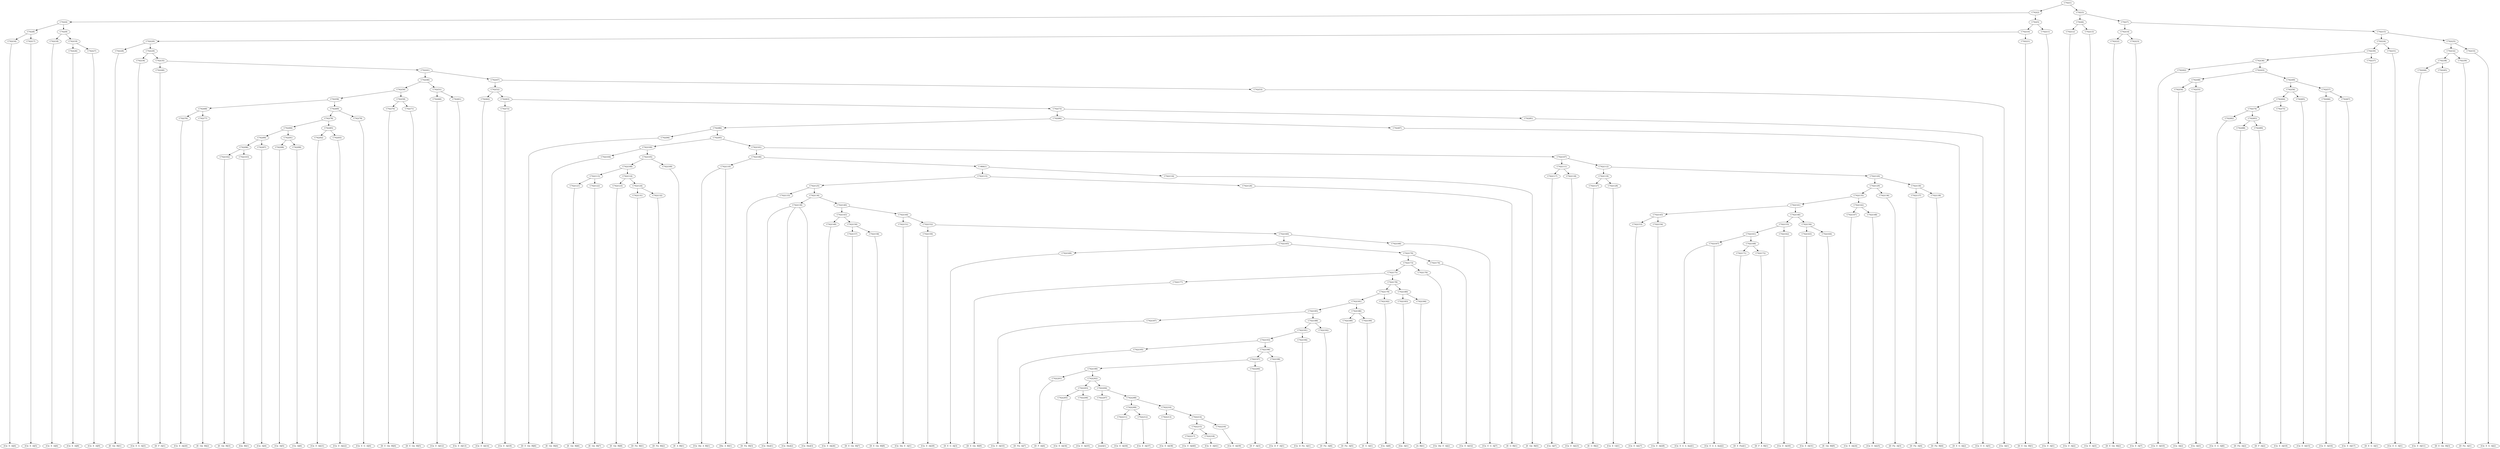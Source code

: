 digraph sample{
"C742(1)"->"C742(2)"
"C742(1)"->"C742(3)"
"C742(2)"->"C742(4)"
"C742(2)"->"C742(5)"
"C742(3)"->"C742(6)"
"C742(3)"->"C742(7)"
"C742(4)"->"C742(8)"
"C742(4)"->"C742(9)"
"C742(5)"->"C742(10)"
"C742(5)"->"C742(11)"
"C742(6)"->"C742(12)"
"C742(6)"->"C742(13)"
"C742(7)"->"C742(14)"
"C742(7)"->"C742(15)"
"C742(8)"->"C742(16)"
"C742(8)"->"C742(17)"
"C742(9)"->"C742(18)"
"C742(9)"->"C742(19)"
"C742(10)"->"C742(20)"
"C742(10)"->"C742(21)"
"C742(11)"->"[Cis  E  A](1)"
"C742(12)"->"[Cis  E  A](2)"
"C742(13)"->"[Cis  E  A](3)"
"C742(14)"->"C742(22)"
"C742(14)"->"C742(23)"
"C742(15)"->"C742(24)"
"C742(15)"->"C742(25)"
"C742(16)"->"[Cis  E  A](4)"
"C742(17)"->"[Cis  E  A](5)"
"C742(18)"->"[Cis  E  A](6)"
"C742(19)"->"C742(26)"
"C742(19)"->"C742(27)"
"C742(20)"->"C742(28)"
"C742(20)"->"C742(29)"
"C742(21)"->"[D  E  Gis  B](1)"
"C742(22)"->"[D  E  Gis  B](2)"
"C742(23)"->"[Cis  E  A](7)"
"C742(24)"->"C742(30)"
"C742(24)"->"C742(31)"
"C742(25)"->"C742(32)"
"C742(25)"->"C742(33)"
"C742(26)"->"[Cis  E  A](8)"
"C742(27)"->"[Cis  E  A](9)"
"C742(28)"->"[E  Gis  B](1)"
"C742(29)"->"C742(34)"
"C742(29)"->"C742(35)"
"C742(30)"->"C742(36)"
"C742(30)"->"C742(37)"
"C742(31)"->"[Cis  E  G  A](1)"
"C742(32)"->"C742(38)"
"C742(32)"->"C742(39)"
"C742(33)"->"[Cis  E  G  A](2)"
"C742(34)"->"[Cis  E  G  A](3)"
"C742(35)"->"C742(40)"
"C742(35)"->"C742(41)"
"C742(36)"->"C742(42)"
"C742(36)"->"C742(43)"
"C742(37)"->"[D  E  G  A](1)"
"C742(38)"->"C742(44)"
"C742(38)"->"C742(45)"
"C742(39)"->"[D  Fis  A](1)"
"C742(40)"->"[D  F  A](1)"
"C742(41)"->"C742(46)"
"C742(41)"->"C742(47)"
"C742(42)"->"[Cis  E  A](10)"
"C742(43)"->"C742(48)"
"C742(43)"->"C742(49)"
"C742(44)"->"[Cis  E  A](11)"
"C742(45)"->"[D  E  Gis  B](3)"
"C742(46)"->"C742(50)"
"C742(46)"->"C742(51)"
"C742(47)"->"C742(52)"
"C742(47)"->"C742(53)"
"C742(48)"->"C742(54)"
"C742(48)"->"C742(55)"
"C742(49)"->"C742(56)"
"C742(49)"->"C742(57)"
"C742(50)"->"C742(58)"
"C742(50)"->"C742(59)"
"C742(51)"->"C742(60)"
"C742(51)"->"C742(61)"
"C742(52)"->"C742(62)"
"C742(52)"->"C742(63)"
"C742(53)"->"[Cis  A](1)"
"C742(54)"->"[Cis  A](2)"
"C742(55)"->"[Cis  A](3)"
"C742(56)"->"C742(64)"
"C742(56)"->"C742(65)"
"C742(57)"->"C742(66)"
"C742(57)"->"C742(67)"
"C742(58)"->"C742(68)"
"C742(58)"->"C742(69)"
"C742(59)"->"C742(70)"
"C742(59)"->"C742(71)"
"C742(60)"->"[Cis  E  A](12)"
"C742(61)"->"[Cis  E  A](13)"
"C742(62)"->"[Cis  E  A](14)"
"C742(63)"->"C742(72)"
"C742(63)"->"C742(73)"
"C742(64)"->"C742(74)"
"C742(64)"->"C742(75)"
"C742(65)"->"[Cis  E  A](15)"
"C742(66)"->"[Cis  E  A](16)"
"C742(67)"->"[Cis  E  A](17)"
"C742(68)"->"C742(76)"
"C742(68)"->"C742(77)"
"C742(69)"->"C742(78)"
"C742(69)"->"C742(79)"
"C742(70)"->"[D  E  Gis  B](4)"
"C742(71)"->"[D  E  Gis  B](5)"
"C742(72)"->"[Cis  E  A](18)"
"C742(73)"->"C742(80)"
"C742(73)"->"C742(81)"
"C742(74)"->"C742(82)"
"C742(74)"->"C742(83)"
"C742(75)"->"[Cis  E  A](19)"
"C742(76)"->"[Cis  E  A](20)"
"C742(77)"->"[E  Gis  B](2)"
"C742(78)"->"C742(84)"
"C742(78)"->"C742(85)"
"C742(79)"->"[Cis  E  G  A](4)"
"C742(80)"->"C742(86)"
"C742(80)"->"C742(87)"
"C742(81)"->"[Cis  E  G  A](5)"
"C742(82)"->"[Cis  E  G  A](6)"
"C742(83)"->"C742(88)"
"C742(83)"->"C742(89)"
"C742(84)"->"C742(90)"
"C742(84)"->"C742(91)"
"C742(85)"->"C742(92)"
"C742(85)"->"C742(93)"
"C742(86)"->"C742(94)"
"C742(86)"->"C742(95)"
"C742(87)"->"[D  E  G  A](2)"
"C742(88)"->"[D  Fis  A](2)"
"C742(89)"->"[D  F  A](2)"
"C742(90)"->"C742(96)"
"C742(90)"->"C742(97)"
"C742(91)"->"C742(98)"
"C742(91)"->"C742(99)"
"C742(92)"->"[Cis  E  A](21)"
"C742(93)"->"[Cis  E  A](22)"
"C742(94)"->"[D  E  Gis  B](6)"
"C742(95)"->"C742(100)"
"C742(95)"->"C742(101)"
"C742(96)"->"C742(102)"
"C742(96)"->"C742(103)"
"C742(97)"->"[Cis  A](4)"
"C742(98)"->"[Cis  A](5)"
"C742(99)"->"[Cis  A](6)"
"C742(100)"->"C742(104)"
"C742(100)"->"C742(105)"
"C742(101)"->"C742(106)"
"C742(101)"->"C742(107)"
"C742(102)"->"[E  Gis  B](3)"
"C742(103)"->"[Gis  B](1)"
"C742(104)"->"[E  Gis  B](4)"
"C742(105)"->"C742(108)"
"C742(105)"->"C742(109)"
"C742(106)"->"C742(110)"
"C742(106)"->"C-900(1)"
"C742(107)"->"C742(111)"
"C742(107)"->"C742(112)"
"C742(108)"->"C742(113)"
"C742(108)"->"C742(114)"
"C742(109)"->"[E  A  B](1)"
"C742(110)"->"[Cis  Dis  A  B](1)"
"C742(110)"->"[Dis  A  B](1)"
"C-900(1)"->"C742(115)"
"C-900(1)"->"C742(116)"
"C742(111)"->"C742(117)"
"C742(111)"->"C742(118)"
"C742(112)"->"C742(119)"
"C742(112)"->"C742(120)"
"C742(113)"->"C742(121)"
"C742(113)"->"C742(122)"
"C742(114)"->"C742(123)"
"C742(114)"->"C742(124)"
"C742(115)"->"C742(125)"
"C742(115)"->"C742(126)"
"C742(116)"->"[E  Gis  B](5)"
"C742(117)"->"[Cis  A](7)"
"C742(118)"->"[Cis  E  A](23)"
"C742(119)"->"C742(127)"
"C742(119)"->"C742(128)"
"C742(120)"->"C742(129)"
"C742(120)"->"C742(130)"
"C742(121)"->"[E  Gis  B](6)"
"C742(122)"->"[E  Gis  B](7)"
"C742(123)"->"[E  Gis  B](8)"
"C742(124)"->"C742(131)"
"C742(124)"->"C742(132)"
"C742(125)"->"C742(133)"
"C742(125)"->"C742(134)"
"C742(126)"->"[E  G  B](1)"
"C742(127)"->"[E  G  B](2)"
"C742(128)"->"[Cis  E  G](1)"
"C742(129)"->"C742(135)"
"C742(129)"->"C742(136)"
"C742(130)"->"C742(137)"
"C742(130)"->"C742(138)"
"C742(131)"->"[D  Fis  B](1)"
"C742(132)"->"[D  Fis  B](2)"
"C742(133)"->"[D  Fis  B](3)"
"C742(134)"->"C742(139)"
"C742(134)"->"C742(140)"
"C742(135)"->"C742(141)"
"C742(135)"->"C742(142)"
"C742(136)"->"[D  Fis  A](3)"
"C742(137)"->"[D  Fis  A](4)"
"C742(138)"->"[D  Fis  B](4)"
"C742(139)"->"[Cis  Dis](1)"
"C742(139)"->"[Cis  Dis](2)"
"C742(139)"->"[Cis  Dis](3)"
"C742(140)"->"C742(143)"
"C742(140)"->"C742(144)"
"C742(141)"->"C742(145)"
"C742(141)"->"C742(146)"
"C742(142)"->"C742(147)"
"C742(142)"->"C742(148)"
"C742(143)"->"C742(149)"
"C742(143)"->"C742(150)"
"C742(144)"->"C742(151)"
"C742(144)"->"C742(152)"
"C742(145)"->"C742(153)"
"C742(145)"->"C742(154)"
"C742(146)"->"C742(155)"
"C742(146)"->"C742(156)"
"C742(147)"->"[Cis  E  A](24)"
"C742(148)"->"[Cis  E  A](25)"
"C742(149)"->"[Cis  E  A](26)"
"C742(150)"->"C742(157)"
"C742(150)"->"C742(158)"
"C742(151)"->"[Cis  Dis  E  A](1)"
"C742(152)"->"C742(159)"
"C742(152)"->"C742(160)"
"C742(153)"->"[Cis  E  A](27)"
"C742(154)"->"[Cis  E  A](28)"
"C742(155)"->"C742(161)"
"C742(155)"->"C742(162)"
"C742(156)"->"C742(163)"
"C742(156)"->"C742(164)"
"C742(157)"->"[D  E  Gis  B](7)"
"C742(158)"->"[D  E  Gis  B](8)"
"C742(159)"->"[Cis  E  A](29)"
"C742(160)"->"C742(165)"
"C742(160)"->"C742(166)"
"C742(161)"->"C742(167)"
"C742(161)"->"C742(168)"
"C742(162)"->"[Cis  E  A](30)"
"C742(163)"->"[Cis  E  A](31)"
"C742(164)"->"[E  Gis  B](9)"
"C742(165)"->"C742(169)"
"C742(165)"->"C742(170)"
"C742(166)"->"[Cis  E  G  A](7)"
"C742(167)"->"[Cis  E  G  A  Ais](1)"
"C742(167)"->"[Cis  E  G  A  Ais](2)"
"C742(168)"->"C742(171)"
"C742(168)"->"C742(172)"
"C742(169)"->"[D  E  G  A](3)"
"C742(170)"->"C742(173)"
"C742(170)"->"C742(174)"
"C742(171)"->"[D  E  Fis](1)"
"C742(172)"->"[D  F  A  B](1)"
"C742(173)"->"C742(175)"
"C742(173)"->"C742(176)"
"C742(174)"->"[Cis  E  A](32)"
"C742(175)"->"C742(177)"
"C742(175)"->"C742(178)"
"C742(176)"->"[Cis  Dis  E  A](2)"
"C742(177)"->"[D  E  Gis  B](9)"
"C742(178)"->"C742(179)"
"C742(178)"->"C742(180)"
"C742(179)"->"C742(181)"
"C742(179)"->"C742(182)"
"C742(180)"->"C742(183)"
"C742(180)"->"C742(184)"
"C742(181)"->"C742(185)"
"C742(181)"->"C742(186)"
"C742(182)"->"[Cis  A](8)"
"C742(183)"->"[Gis  A](1)"
"C742(184)"->"[A  B](1)"
"C742(185)"->"C742(187)"
"C742(185)"->"C742(188)"
"C742(186)"->"C742(189)"
"C742(186)"->"C742(190)"
"C742(187)"->"[Cis  E  A](33)"
"C742(188)"->"C742(191)"
"C742(188)"->"C742(192)"
"C742(189)"->"[D  Fis  A](5)"
"C742(190)"->"[E  G  A](1)"
"C742(191)"->"C742(193)"
"C742(191)"->"C742(194)"
"C742(192)"->"[D  Fis  A](6)"
"C742(193)"->"C742(195)"
"C742(193)"->"C742(196)"
"C742(194)"->"[Cis  D  Fis  A](1)"
"C742(195)"->"[D  Fis  A](7)"
"C742(196)"->"C742(197)"
"C742(196)"->"C742(198)"
"C742(197)"->"C742(199)"
"C742(197)"->"C742(200)"
"C742(198)"->"[Cis  D  F  A](1)"
"C742(199)"->"C742(201)"
"C742(199)"->"C742(202)"
"C742(200)"->"[D  F  A](3)"
"C742(201)"->"[D  F  A](4)"
"C742(202)"->"C742(203)"
"C742(202)"->"C742(204)"
"C742(203)"->"C742(205)"
"C742(203)"->"C742(206)"
"C742(204)"->"C742(207)"
"C742(204)"->"C742(208)"
"C742(205)"->"[Cis  E  A](34)"
"C742(206)"->"[Cis  E  A](35)"
"C742(207)"->"[rest](1)"
"C742(208)"->"C742(209)"
"C742(208)"->"C742(210)"
"C742(209)"->"C742(211)"
"C742(209)"->"C742(212)"
"C742(210)"->"C742(213)"
"C742(210)"->"C742(214)"
"C742(211)"->"[Cis  E  A](36)"
"C742(212)"->"[Cis  E  A](37)"
"C742(213)"->"[Cis  E  A](38)"
"C742(214)"->"C742(215)"
"C742(214)"->"C742(216)"
"C742(215)"->"C742(217)"
"C742(215)"->"C742(218)"
"C742(216)"->"[Cis  E  A](39)"
"C742(217)"->"[Cis  E  A](40)"
"C742(218)"->"[Cis  E  A](41)"
{rank = min; "C742(1)";}
{rank = same; "C742(2)"; "C742(3)";}
{rank = same; "C742(4)"; "C742(5)"; "C742(6)"; "C742(7)";}
{rank = same; "C742(8)"; "C742(9)"; "C742(10)"; "C742(11)"; "C742(12)"; "C742(13)"; "C742(14)"; "C742(15)";}
{rank = same; "C742(16)"; "C742(17)"; "C742(18)"; "C742(19)"; "C742(20)"; "C742(21)"; "C742(22)"; "C742(23)"; "C742(24)"; "C742(25)";}
{rank = same; "C742(26)"; "C742(27)"; "C742(28)"; "C742(29)"; "C742(30)"; "C742(31)"; "C742(32)"; "C742(33)";}
{rank = same; "C742(34)"; "C742(35)"; "C742(36)"; "C742(37)"; "C742(38)"; "C742(39)";}
{rank = same; "C742(40)"; "C742(41)"; "C742(42)"; "C742(43)"; "C742(44)"; "C742(45)";}
{rank = same; "C742(46)"; "C742(47)"; "C742(48)"; "C742(49)";}
{rank = same; "C742(50)"; "C742(51)"; "C742(52)"; "C742(53)"; "C742(54)"; "C742(55)"; "C742(56)"; "C742(57)";}
{rank = same; "C742(58)"; "C742(59)"; "C742(60)"; "C742(61)"; "C742(62)"; "C742(63)"; "C742(64)"; "C742(65)"; "C742(66)"; "C742(67)";}
{rank = same; "C742(68)"; "C742(69)"; "C742(70)"; "C742(71)"; "C742(72)"; "C742(73)"; "C742(74)"; "C742(75)";}
{rank = same; "C742(76)"; "C742(77)"; "C742(78)"; "C742(79)"; "C742(80)"; "C742(81)"; "C742(82)"; "C742(83)";}
{rank = same; "C742(84)"; "C742(85)"; "C742(86)"; "C742(87)"; "C742(88)"; "C742(89)";}
{rank = same; "C742(90)"; "C742(91)"; "C742(92)"; "C742(93)"; "C742(94)"; "C742(95)";}
{rank = same; "C742(96)"; "C742(97)"; "C742(98)"; "C742(99)"; "C742(100)"; "C742(101)";}
{rank = same; "C742(102)"; "C742(103)"; "C742(104)"; "C742(105)"; "C742(106)"; "C742(107)";}
{rank = same; "C742(108)"; "C742(109)"; "C742(110)"; "C-900(1)"; "C742(111)"; "C742(112)";}
{rank = same; "C742(113)"; "C742(114)"; "C742(115)"; "C742(116)"; "C742(117)"; "C742(118)"; "C742(119)"; "C742(120)";}
{rank = same; "C742(121)"; "C742(122)"; "C742(123)"; "C742(124)"; "C742(125)"; "C742(126)"; "C742(127)"; "C742(128)"; "C742(129)"; "C742(130)";}
{rank = same; "C742(131)"; "C742(132)"; "C742(133)"; "C742(134)"; "C742(135)"; "C742(136)"; "C742(137)"; "C742(138)";}
{rank = same; "C742(139)"; "C742(140)"; "C742(141)"; "C742(142)";}
{rank = same; "C742(143)"; "C742(144)"; "C742(145)"; "C742(146)"; "C742(147)"; "C742(148)";}
{rank = same; "C742(149)"; "C742(150)"; "C742(151)"; "C742(152)"; "C742(153)"; "C742(154)"; "C742(155)"; "C742(156)";}
{rank = same; "C742(157)"; "C742(158)"; "C742(159)"; "C742(160)"; "C742(161)"; "C742(162)"; "C742(163)"; "C742(164)";}
{rank = same; "C742(165)"; "C742(166)"; "C742(167)"; "C742(168)";}
{rank = same; "C742(169)"; "C742(170)"; "C742(171)"; "C742(172)";}
{rank = same; "C742(173)"; "C742(174)";}
{rank = same; "C742(175)"; "C742(176)";}
{rank = same; "C742(177)"; "C742(178)";}
{rank = same; "C742(179)"; "C742(180)";}
{rank = same; "C742(181)"; "C742(182)"; "C742(183)"; "C742(184)";}
{rank = same; "C742(185)"; "C742(186)";}
{rank = same; "C742(187)"; "C742(188)"; "C742(189)"; "C742(190)";}
{rank = same; "C742(191)"; "C742(192)";}
{rank = same; "C742(193)"; "C742(194)";}
{rank = same; "C742(195)"; "C742(196)";}
{rank = same; "C742(197)"; "C742(198)";}
{rank = same; "C742(199)"; "C742(200)";}
{rank = same; "C742(201)"; "C742(202)";}
{rank = same; "C742(203)"; "C742(204)";}
{rank = same; "C742(205)"; "C742(206)"; "C742(207)"; "C742(208)";}
{rank = same; "C742(209)"; "C742(210)";}
{rank = same; "C742(211)"; "C742(212)"; "C742(213)"; "C742(214)";}
{rank = same; "C742(215)"; "C742(216)";}
{rank = same; "C742(217)"; "C742(218)";}
{rank = same; "[Cis  E  A](1)"; "[Cis  E  A](2)"; "[Cis  E  A](3)"; "[Cis  E  A](4)"; "[Cis  E  A](5)"; "[Cis  E  A](6)"; "[D  E  Gis  B](1)"; "[D  E  Gis  B](2)"; "[Cis  E  A](7)"; "[Cis  E  A](8)"; "[Cis  E  A](9)"; "[E  Gis  B](1)"; "[Cis  E  G  A](1)"; "[Cis  E  G  A](2)"; "[Cis  E  G  A](3)"; "[D  E  G  A](1)"; "[D  Fis  A](1)"; "[D  F  A](1)"; "[Cis  E  A](10)"; "[Cis  E  A](11)"; "[D  E  Gis  B](3)"; "[Cis  A](1)"; "[Cis  A](2)"; "[Cis  A](3)"; "[Cis  E  A](12)"; "[Cis  E  A](13)"; "[Cis  E  A](14)"; "[Cis  E  A](15)"; "[Cis  E  A](16)"; "[Cis  E  A](17)"; "[D  E  Gis  B](4)"; "[D  E  Gis  B](5)"; "[Cis  E  A](18)"; "[Cis  E  A](19)"; "[Cis  E  A](20)"; "[E  Gis  B](2)"; "[Cis  E  G  A](4)"; "[Cis  E  G  A](5)"; "[Cis  E  G  A](6)"; "[D  E  G  A](2)"; "[D  Fis  A](2)"; "[D  F  A](2)"; "[Cis  E  A](21)"; "[Cis  E  A](22)"; "[D  E  Gis  B](6)"; "[Cis  A](4)"; "[Cis  A](5)"; "[Cis  A](6)"; "[E  Gis  B](3)"; "[Gis  B](1)"; "[E  Gis  B](4)"; "[E  A  B](1)"; "[Cis  Dis  A  B](1)"; "[Dis  A  B](1)"; "[E  Gis  B](5)"; "[Cis  A](7)"; "[Cis  E  A](23)"; "[E  Gis  B](6)"; "[E  Gis  B](7)"; "[E  Gis  B](8)"; "[E  G  B](1)"; "[E  G  B](2)"; "[Cis  E  G](1)"; "[D  Fis  B](1)"; "[D  Fis  B](2)"; "[D  Fis  B](3)"; "[D  Fis  A](3)"; "[D  Fis  A](4)"; "[D  Fis  B](4)"; "[Cis  Dis](1)"; "[Cis  Dis](2)"; "[Cis  Dis](3)"; "[Cis  E  A](24)"; "[Cis  E  A](25)"; "[Cis  E  A](26)"; "[Cis  Dis  E  A](1)"; "[Cis  E  A](27)"; "[Cis  E  A](28)"; "[D  E  Gis  B](7)"; "[D  E  Gis  B](8)"; "[Cis  E  A](29)"; "[Cis  E  A](30)"; "[Cis  E  A](31)"; "[E  Gis  B](9)"; "[Cis  E  G  A](7)"; "[Cis  E  G  A  Ais](1)"; "[Cis  E  G  A  Ais](2)"; "[D  E  G  A](3)"; "[D  E  Fis](1)"; "[D  F  A  B](1)"; "[Cis  E  A](32)"; "[Cis  Dis  E  A](2)"; "[D  E  Gis  B](9)"; "[Cis  A](8)"; "[Gis  A](1)"; "[A  B](1)"; "[Cis  E  A](33)"; "[D  Fis  A](5)"; "[E  G  A](1)"; "[D  Fis  A](6)"; "[Cis  D  Fis  A](1)"; "[D  Fis  A](7)"; "[Cis  D  F  A](1)"; "[D  F  A](3)"; "[D  F  A](4)"; "[Cis  E  A](34)"; "[Cis  E  A](35)"; "[rest](1)"; "[Cis  E  A](36)"; "[Cis  E  A](37)"; "[Cis  E  A](38)"; "[Cis  E  A](39)"; "[Cis  E  A](40)"; "[Cis  E  A](41)";}
}